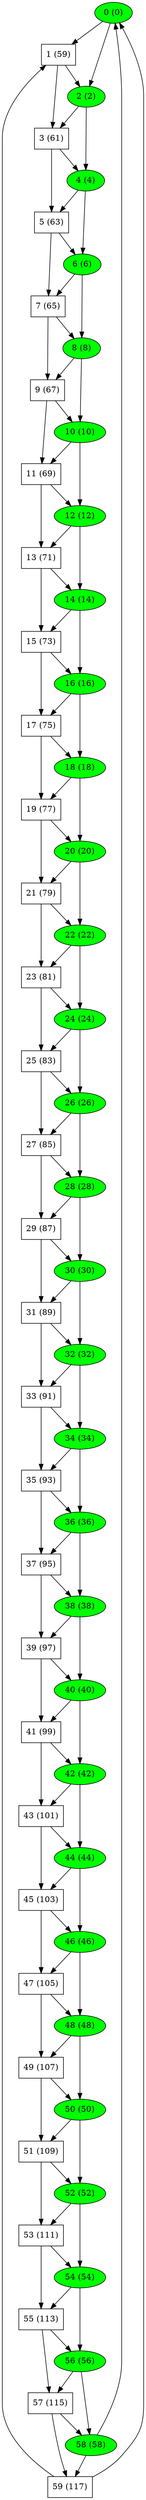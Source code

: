 digraph G { 
0[label="\N (0)" , style=filled, fillcolor=green ]
0->1
0->2
1[label="\N (59)", color=black, shape=polygon ]
1->2
1->3
2[label="\N (2)" , style=filled, fillcolor=green ]
2->3
2->4
3[label="\N (61)", color=black, shape=polygon ]
3->4
3->5
4[label="\N (4)" , style=filled, fillcolor=green ]
4->5
4->6
5[label="\N (63)", color=black, shape=polygon ]
5->6
5->7
6[label="\N (6)" , style=filled, fillcolor=green ]
6->7
6->8
7[label="\N (65)", color=black, shape=polygon ]
7->8
7->9
8[label="\N (8)" , style=filled, fillcolor=green ]
8->9
8->10
9[label="\N (67)", color=black, shape=polygon ]
9->10
9->11
10[label="\N (10)" , style=filled, fillcolor=green ]
10->11
10->12
11[label="\N (69)", color=black, shape=polygon ]
11->12
11->13
12[label="\N (12)" , style=filled, fillcolor=green ]
12->13
12->14
13[label="\N (71)", color=black, shape=polygon ]
13->14
13->15
14[label="\N (14)" , style=filled, fillcolor=green ]
14->15
14->16
15[label="\N (73)", color=black, shape=polygon ]
15->16
15->17
16[label="\N (16)" , style=filled, fillcolor=green ]
16->17
16->18
17[label="\N (75)", color=black, shape=polygon ]
17->18
17->19
18[label="\N (18)" , style=filled, fillcolor=green ]
18->19
18->20
19[label="\N (77)", color=black, shape=polygon ]
19->20
19->21
20[label="\N (20)" , style=filled, fillcolor=green ]
20->21
20->22
21[label="\N (79)", color=black, shape=polygon ]
21->22
21->23
22[label="\N (22)" , style=filled, fillcolor=green ]
22->23
22->24
23[label="\N (81)", color=black, shape=polygon ]
23->24
23->25
24[label="\N (24)" , style=filled, fillcolor=green ]
24->25
24->26
25[label="\N (83)", color=black, shape=polygon ]
25->26
25->27
26[label="\N (26)" , style=filled, fillcolor=green ]
26->27
26->28
27[label="\N (85)", color=black, shape=polygon ]
27->28
27->29
28[label="\N (28)" , style=filled, fillcolor=green ]
28->29
28->30
29[label="\N (87)", color=black, shape=polygon ]
29->30
29->31
30[label="\N (30)" , style=filled, fillcolor=green ]
30->31
30->32
31[label="\N (89)", color=black, shape=polygon ]
31->32
31->33
32[label="\N (32)" , style=filled, fillcolor=green ]
32->33
32->34
33[label="\N (91)", color=black, shape=polygon ]
33->34
33->35
34[label="\N (34)" , style=filled, fillcolor=green ]
34->35
34->36
35[label="\N (93)", color=black, shape=polygon ]
35->36
35->37
36[label="\N (36)" , style=filled, fillcolor=green ]
36->37
36->38
37[label="\N (95)", color=black, shape=polygon ]
37->38
37->39
38[label="\N (38)" , style=filled, fillcolor=green ]
38->39
38->40
39[label="\N (97)", color=black, shape=polygon ]
39->40
39->41
40[label="\N (40)" , style=filled, fillcolor=green ]
40->41
40->42
41[label="\N (99)", color=black, shape=polygon ]
41->42
41->43
42[label="\N (42)" , style=filled, fillcolor=green ]
42->43
42->44
43[label="\N (101)", color=black, shape=polygon ]
43->44
43->45
44[label="\N (44)" , style=filled, fillcolor=green ]
44->45
44->46
45[label="\N (103)", color=black, shape=polygon ]
45->46
45->47
46[label="\N (46)" , style=filled, fillcolor=green ]
46->47
46->48
47[label="\N (105)", color=black, shape=polygon ]
47->48
47->49
48[label="\N (48)" , style=filled, fillcolor=green ]
48->49
48->50
49[label="\N (107)", color=black, shape=polygon ]
49->50
49->51
50[label="\N (50)" , style=filled, fillcolor=green ]
50->51
50->52
51[label="\N (109)", color=black, shape=polygon ]
51->52
51->53
52[label="\N (52)" , style=filled, fillcolor=green ]
52->53
52->54
53[label="\N (111)", color=black, shape=polygon ]
53->54
53->55
54[label="\N (54)" , style=filled, fillcolor=green ]
54->55
54->56
55[label="\N (113)", color=black, shape=polygon ]
55->56
55->57
56[label="\N (56)" , style=filled, fillcolor=green ]
56->57
56->58
57[label="\N (115)", color=black, shape=polygon ]
57->58
57->59
58[label="\N (58)" , style=filled, fillcolor=green ]
58->59
58->0
59[label="\N (117)", color=black, shape=polygon ]
59->0
59->1
}
